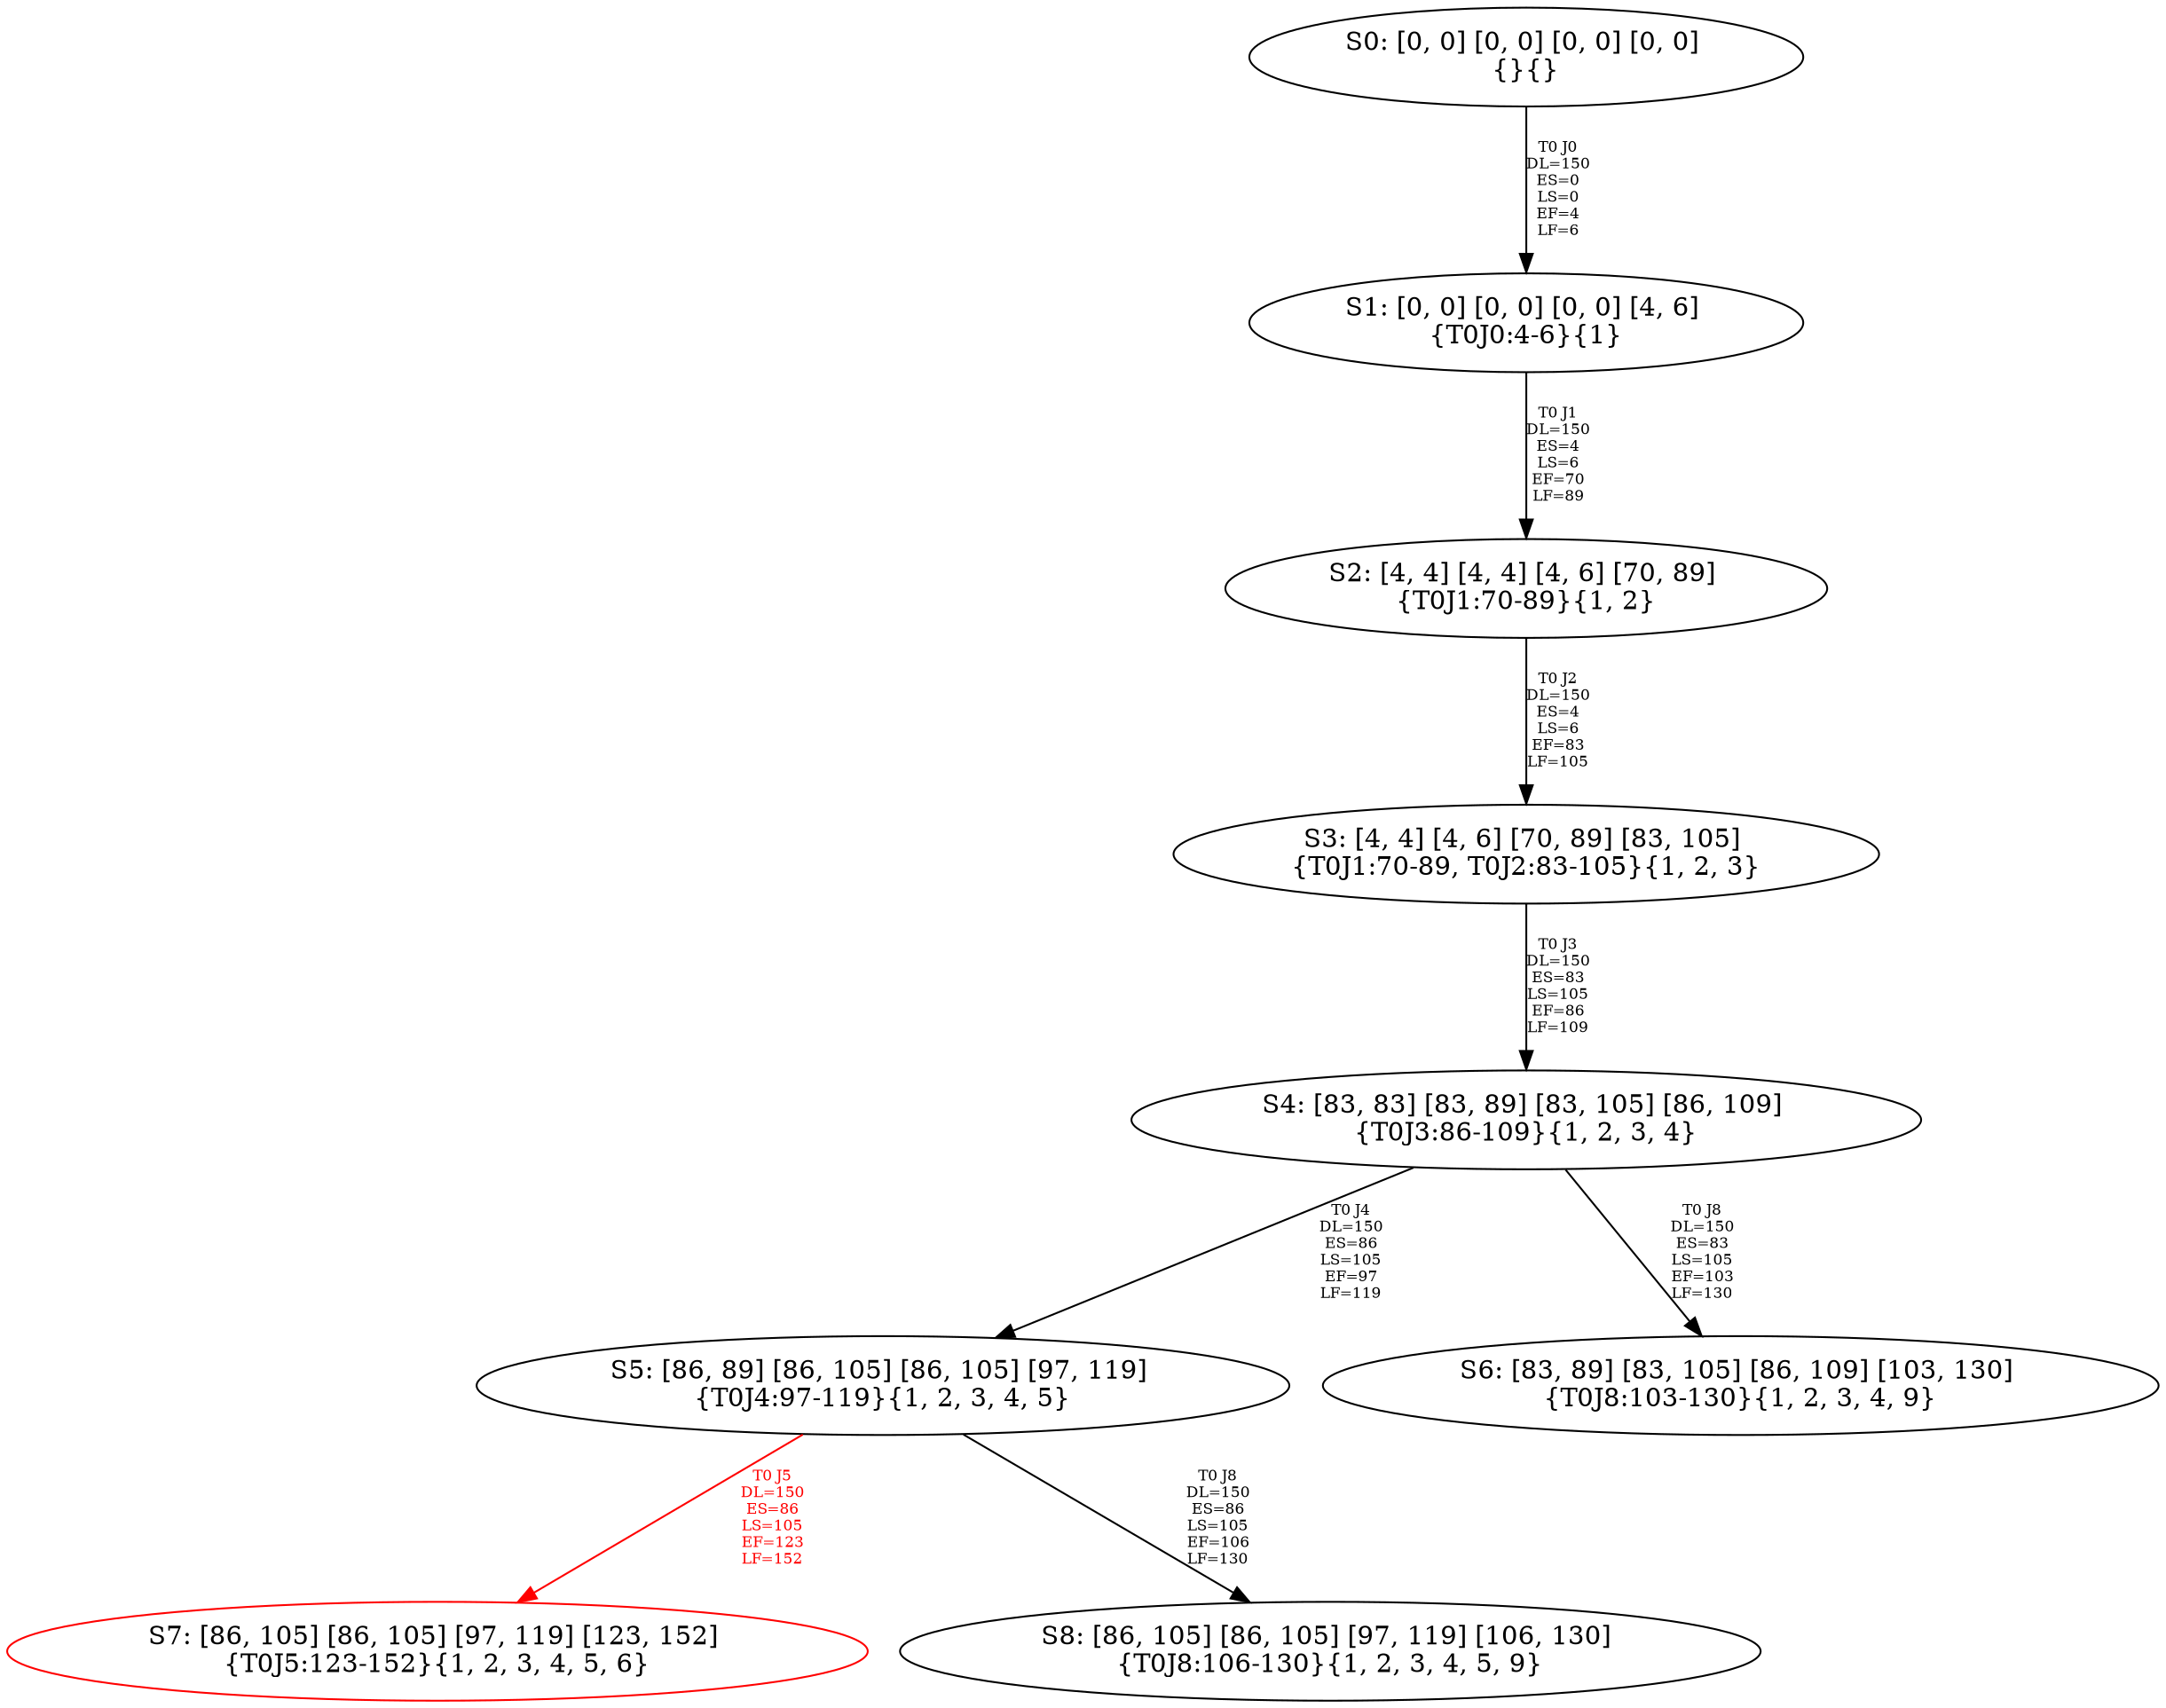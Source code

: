 digraph {
	S0[label="S0: [0, 0] [0, 0] [0, 0] [0, 0] \n{}{}"];
	S1[label="S1: [0, 0] [0, 0] [0, 0] [4, 6] \n{T0J0:4-6}{1}"];
	S2[label="S2: [4, 4] [4, 4] [4, 6] [70, 89] \n{T0J1:70-89}{1, 2}"];
	S3[label="S3: [4, 4] [4, 6] [70, 89] [83, 105] \n{T0J1:70-89, T0J2:83-105}{1, 2, 3}"];
	S4[label="S4: [83, 83] [83, 89] [83, 105] [86, 109] \n{T0J3:86-109}{1, 2, 3, 4}"];
	S5[label="S5: [86, 89] [86, 105] [86, 105] [97, 119] \n{T0J4:97-119}{1, 2, 3, 4, 5}"];
	S6[label="S6: [83, 89] [83, 105] [86, 109] [103, 130] \n{T0J8:103-130}{1, 2, 3, 4, 9}"];
	S7[label="S7: [86, 105] [86, 105] [97, 119] [123, 152] \n{T0J5:123-152}{1, 2, 3, 4, 5, 6}"];
	S8[label="S8: [86, 105] [86, 105] [97, 119] [106, 130] \n{T0J8:106-130}{1, 2, 3, 4, 5, 9}"];
	S0 -> S1[label="T0 J0\nDL=150\nES=0\nLS=0\nEF=4\nLF=6",fontsize=8];
	S1 -> S2[label="T0 J1\nDL=150\nES=4\nLS=6\nEF=70\nLF=89",fontsize=8];
	S2 -> S3[label="T0 J2\nDL=150\nES=4\nLS=6\nEF=83\nLF=105",fontsize=8];
	S3 -> S4[label="T0 J3\nDL=150\nES=83\nLS=105\nEF=86\nLF=109",fontsize=8];
	S4 -> S5[label="T0 J4\nDL=150\nES=86\nLS=105\nEF=97\nLF=119",fontsize=8];
	S4 -> S6[label="T0 J8\nDL=150\nES=83\nLS=105\nEF=103\nLF=130",fontsize=8];
	S5 -> S7[label="T0 J5\nDL=150\nES=86\nLS=105\nEF=123\nLF=152",color=Red,fontcolor=Red,fontsize=8];
S7[color=Red];
	S5 -> S8[label="T0 J8\nDL=150\nES=86\nLS=105\nEF=106\nLF=130",fontsize=8];
}
